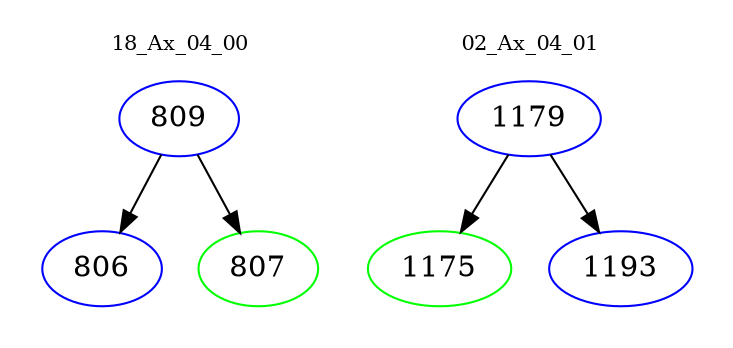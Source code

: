 digraph{
subgraph cluster_0 {
color = white
label = "18_Ax_04_00";
fontsize=10;
T0_809 [label="809", color="blue"]
T0_809 -> T0_806 [color="black"]
T0_806 [label="806", color="blue"]
T0_809 -> T0_807 [color="black"]
T0_807 [label="807", color="green"]
}
subgraph cluster_1 {
color = white
label = "02_Ax_04_01";
fontsize=10;
T1_1179 [label="1179", color="blue"]
T1_1179 -> T1_1175 [color="black"]
T1_1175 [label="1175", color="green"]
T1_1179 -> T1_1193 [color="black"]
T1_1193 [label="1193", color="blue"]
}
}
